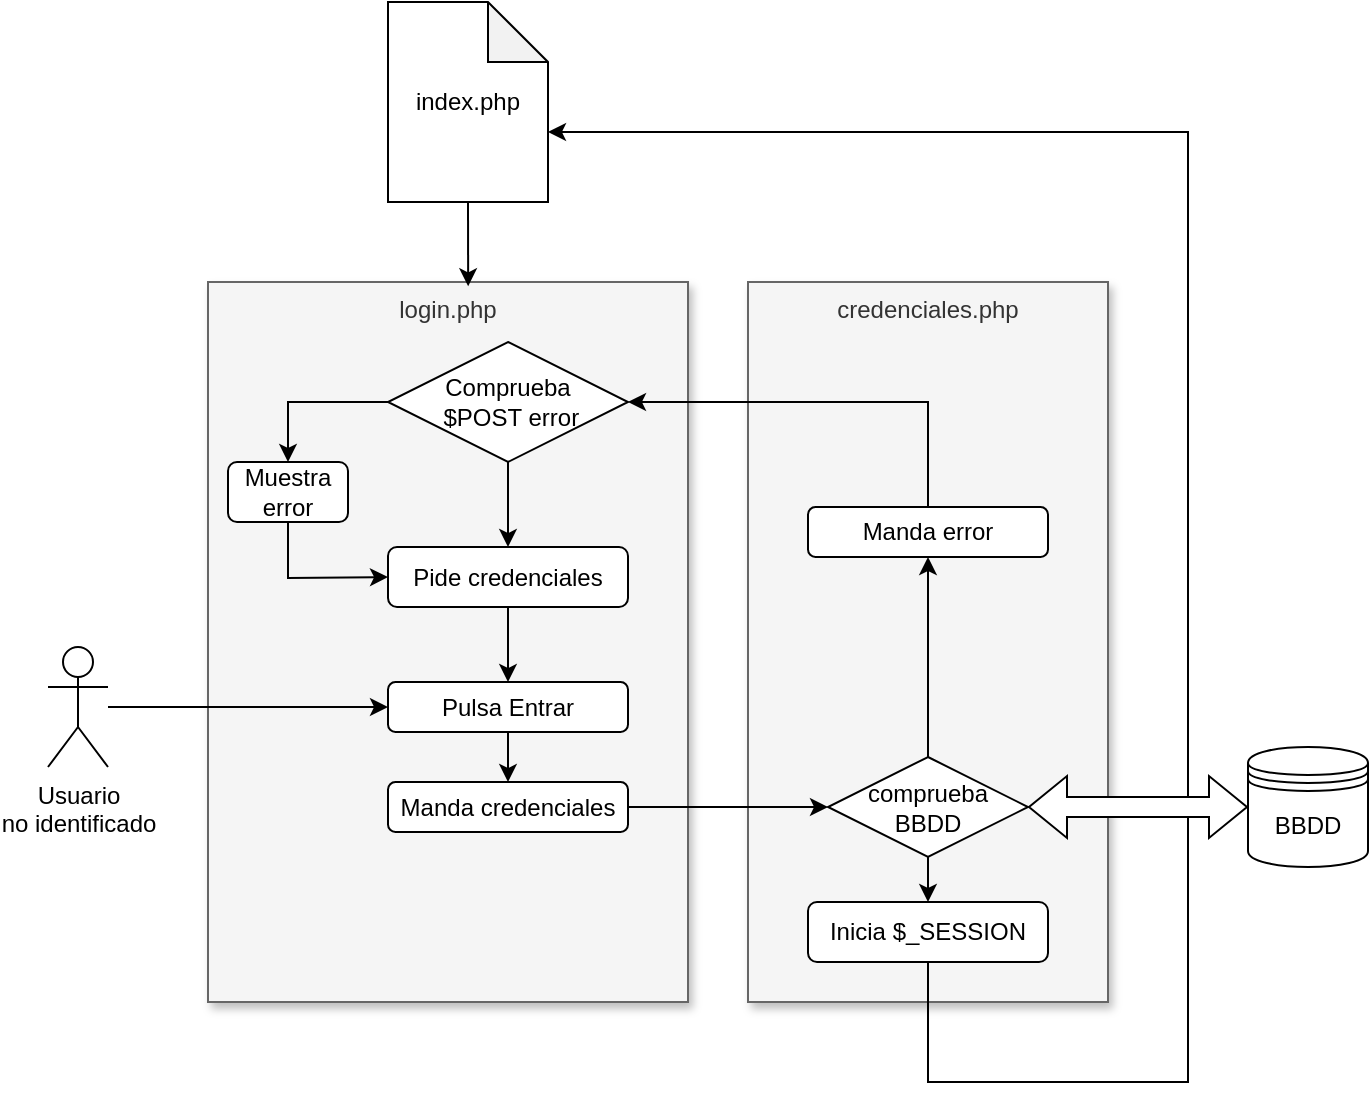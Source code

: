 <mxfile version="26.1.0">
  <diagram name="Página-1" id="NNLzbwMNJ9crx5YOQqln">
    <mxGraphModel dx="1410" dy="752" grid="1" gridSize="10" guides="1" tooltips="1" connect="1" arrows="1" fold="1" page="1" pageScale="1" pageWidth="827" pageHeight="1169" math="0" shadow="0">
      <root>
        <mxCell id="0" />
        <mxCell id="1" parent="0" />
        <mxCell id="Lp8KJfEKuTA1DhdcgpUj-34" value="credenciales.php" style="rounded=0;whiteSpace=wrap;html=1;verticalAlign=top;fillColor=#f5f5f5;fontColor=#333333;strokeColor=#666666;shadow=1;" vertex="1" parent="1">
          <mxGeometry x="400" y="140" width="180" height="360" as="geometry" />
        </mxCell>
        <mxCell id="Lp8KJfEKuTA1DhdcgpUj-1" value="Usuario&lt;div&gt;no identificado&lt;/div&gt;" style="shape=umlActor;verticalLabelPosition=bottom;verticalAlign=top;html=1;outlineConnect=0;" vertex="1" parent="1">
          <mxGeometry x="50" y="322.5" width="30" height="60" as="geometry" />
        </mxCell>
        <mxCell id="Lp8KJfEKuTA1DhdcgpUj-5" value="login.php" style="rounded=0;whiteSpace=wrap;html=1;verticalAlign=top;fillColor=#f5f5f5;fontColor=#333333;strokeColor=#666666;shadow=1;" vertex="1" parent="1">
          <mxGeometry x="130" y="140" width="240" height="360" as="geometry" />
        </mxCell>
        <mxCell id="Lp8KJfEKuTA1DhdcgpUj-7" value="Pide credenciales" style="rounded=1;whiteSpace=wrap;html=1;" vertex="1" parent="1">
          <mxGeometry x="220" y="272.5" width="120" height="30" as="geometry" />
        </mxCell>
        <mxCell id="Lp8KJfEKuTA1DhdcgpUj-8" value="comprueba&lt;div&gt;BBDD&lt;/div&gt;" style="rhombus;whiteSpace=wrap;html=1;" vertex="1" parent="1">
          <mxGeometry x="440" y="377.5" width="100" height="50" as="geometry" />
        </mxCell>
        <mxCell id="Lp8KJfEKuTA1DhdcgpUj-13" value="index.php" style="shape=note;whiteSpace=wrap;html=1;backgroundOutline=1;darkOpacity=0.05;" vertex="1" parent="1">
          <mxGeometry x="220" width="80" height="100" as="geometry" />
        </mxCell>
        <mxCell id="Lp8KJfEKuTA1DhdcgpUj-19" value="Comprueba&lt;div&gt;&amp;nbsp;$POST e&lt;span style=&quot;background-color: transparent; color: light-dark(rgb(0, 0, 0), rgb(255, 255, 255));&quot;&gt;rror&lt;/span&gt;&lt;/div&gt;" style="rhombus;whiteSpace=wrap;html=1;" vertex="1" parent="1">
          <mxGeometry x="220" y="170" width="120" height="60" as="geometry" />
        </mxCell>
        <mxCell id="Lp8KJfEKuTA1DhdcgpUj-25" value="Pulsa Entrar" style="rounded=1;whiteSpace=wrap;html=1;" vertex="1" parent="1">
          <mxGeometry x="220" y="340" width="120" height="25" as="geometry" />
        </mxCell>
        <mxCell id="Lp8KJfEKuTA1DhdcgpUj-30" value="" style="endArrow=classic;html=1;rounded=0;exitX=0.5;exitY=1;exitDx=0;exitDy=0;exitPerimeter=0;entryX=0.542;entryY=0.006;entryDx=0;entryDy=0;entryPerimeter=0;" edge="1" parent="1" source="Lp8KJfEKuTA1DhdcgpUj-13" target="Lp8KJfEKuTA1DhdcgpUj-5">
          <mxGeometry width="50" height="50" relative="1" as="geometry">
            <mxPoint x="270" y="310" as="sourcePoint" />
            <mxPoint x="320" y="260" as="targetPoint" />
          </mxGeometry>
        </mxCell>
        <mxCell id="Lp8KJfEKuTA1DhdcgpUj-31" value="" style="endArrow=classic;html=1;rounded=0;entryX=0;entryY=0.5;entryDx=0;entryDy=0;" edge="1" parent="1" source="Lp8KJfEKuTA1DhdcgpUj-1" target="Lp8KJfEKuTA1DhdcgpUj-25">
          <mxGeometry width="50" height="50" relative="1" as="geometry">
            <mxPoint x="270" y="310" as="sourcePoint" />
            <mxPoint x="320" y="260" as="targetPoint" />
          </mxGeometry>
        </mxCell>
        <mxCell id="Lp8KJfEKuTA1DhdcgpUj-32" value="" style="endArrow=classic;html=1;rounded=0;exitX=0.5;exitY=1;exitDx=0;exitDy=0;entryX=0.5;entryY=0;entryDx=0;entryDy=0;" edge="1" parent="1" source="Lp8KJfEKuTA1DhdcgpUj-7" target="Lp8KJfEKuTA1DhdcgpUj-25">
          <mxGeometry width="50" height="50" relative="1" as="geometry">
            <mxPoint x="270" y="310" as="sourcePoint" />
            <mxPoint x="320" y="260" as="targetPoint" />
          </mxGeometry>
        </mxCell>
        <mxCell id="Lp8KJfEKuTA1DhdcgpUj-33" value="Manda credenciales" style="rounded=1;whiteSpace=wrap;html=1;" vertex="1" parent="1">
          <mxGeometry x="220" y="390" width="120" height="25" as="geometry" />
        </mxCell>
        <mxCell id="Lp8KJfEKuTA1DhdcgpUj-35" value="Inicia $_SESSION" style="rounded=1;whiteSpace=wrap;html=1;" vertex="1" parent="1">
          <mxGeometry x="430" y="450" width="120" height="30" as="geometry" />
        </mxCell>
        <mxCell id="Lp8KJfEKuTA1DhdcgpUj-36" value="Manda error" style="rounded=1;whiteSpace=wrap;html=1;" vertex="1" parent="1">
          <mxGeometry x="430" y="252.5" width="120" height="25" as="geometry" />
        </mxCell>
        <mxCell id="Lp8KJfEKuTA1DhdcgpUj-37" value="" style="endArrow=classic;html=1;rounded=0;entryX=0.5;entryY=1;entryDx=0;entryDy=0;exitX=0.5;exitY=0;exitDx=0;exitDy=0;" edge="1" parent="1" source="Lp8KJfEKuTA1DhdcgpUj-8" target="Lp8KJfEKuTA1DhdcgpUj-36">
          <mxGeometry width="50" height="50" relative="1" as="geometry">
            <mxPoint x="270" y="310" as="sourcePoint" />
            <mxPoint x="320" y="260" as="targetPoint" />
          </mxGeometry>
        </mxCell>
        <mxCell id="Lp8KJfEKuTA1DhdcgpUj-38" value="" style="endArrow=classic;html=1;rounded=0;exitX=0.5;exitY=0;exitDx=0;exitDy=0;entryX=1;entryY=0.5;entryDx=0;entryDy=0;" edge="1" parent="1" source="Lp8KJfEKuTA1DhdcgpUj-36" target="Lp8KJfEKuTA1DhdcgpUj-19">
          <mxGeometry width="50" height="50" relative="1" as="geometry">
            <mxPoint x="270" y="310" as="sourcePoint" />
            <mxPoint x="320" y="260" as="targetPoint" />
            <Array as="points">
              <mxPoint x="490" y="200" />
            </Array>
          </mxGeometry>
        </mxCell>
        <mxCell id="Lp8KJfEKuTA1DhdcgpUj-39" value="" style="endArrow=classic;html=1;rounded=0;exitX=0.625;exitY=0.25;exitDx=0;exitDy=0;exitPerimeter=0;entryX=0.5;entryY=0;entryDx=0;entryDy=0;" edge="1" parent="1" source="Lp8KJfEKuTA1DhdcgpUj-5" target="Lp8KJfEKuTA1DhdcgpUj-7">
          <mxGeometry width="50" height="50" relative="1" as="geometry">
            <mxPoint x="690" y="340" as="sourcePoint" />
            <mxPoint x="730" y="300" as="targetPoint" />
          </mxGeometry>
        </mxCell>
        <mxCell id="Lp8KJfEKuTA1DhdcgpUj-40" value="Muestra&lt;div&gt;error&lt;/div&gt;" style="rounded=1;whiteSpace=wrap;html=1;" vertex="1" parent="1">
          <mxGeometry x="140" y="230" width="60" height="30" as="geometry" />
        </mxCell>
        <mxCell id="Lp8KJfEKuTA1DhdcgpUj-41" value="" style="endArrow=classic;html=1;rounded=0;exitX=0.5;exitY=1;exitDx=0;exitDy=0;entryX=0.5;entryY=0;entryDx=0;entryDy=0;" edge="1" parent="1" source="Lp8KJfEKuTA1DhdcgpUj-25" target="Lp8KJfEKuTA1DhdcgpUj-33">
          <mxGeometry width="50" height="50" relative="1" as="geometry">
            <mxPoint x="270" y="310" as="sourcePoint" />
            <mxPoint x="320" y="260" as="targetPoint" />
          </mxGeometry>
        </mxCell>
        <mxCell id="Lp8KJfEKuTA1DhdcgpUj-42" value="" style="endArrow=classic;html=1;rounded=0;exitX=1;exitY=0.5;exitDx=0;exitDy=0;entryX=0;entryY=0.5;entryDx=0;entryDy=0;" edge="1" parent="1" source="Lp8KJfEKuTA1DhdcgpUj-33" target="Lp8KJfEKuTA1DhdcgpUj-8">
          <mxGeometry width="50" height="50" relative="1" as="geometry">
            <mxPoint x="270" y="310" as="sourcePoint" />
            <mxPoint x="320" y="260" as="targetPoint" />
          </mxGeometry>
        </mxCell>
        <mxCell id="Lp8KJfEKuTA1DhdcgpUj-43" value="" style="endArrow=classic;html=1;rounded=0;exitX=0.5;exitY=1;exitDx=0;exitDy=0;entryX=0.5;entryY=0;entryDx=0;entryDy=0;" edge="1" parent="1" source="Lp8KJfEKuTA1DhdcgpUj-8" target="Lp8KJfEKuTA1DhdcgpUj-35">
          <mxGeometry width="50" height="50" relative="1" as="geometry">
            <mxPoint x="270" y="310" as="sourcePoint" />
            <mxPoint x="320" y="260" as="targetPoint" />
          </mxGeometry>
        </mxCell>
        <mxCell id="Lp8KJfEKuTA1DhdcgpUj-44" value="" style="endArrow=classic;html=1;rounded=0;exitX=0;exitY=0.5;exitDx=0;exitDy=0;entryX=0.5;entryY=0;entryDx=0;entryDy=0;" edge="1" parent="1" source="Lp8KJfEKuTA1DhdcgpUj-19" target="Lp8KJfEKuTA1DhdcgpUj-40">
          <mxGeometry width="50" height="50" relative="1" as="geometry">
            <mxPoint x="270" y="310" as="sourcePoint" />
            <mxPoint x="320" y="260" as="targetPoint" />
            <Array as="points">
              <mxPoint x="170" y="200" />
            </Array>
          </mxGeometry>
        </mxCell>
        <mxCell id="Lp8KJfEKuTA1DhdcgpUj-45" value="" style="endArrow=classic;html=1;rounded=0;exitX=0.5;exitY=1;exitDx=0;exitDy=0;entryX=0;entryY=0.5;entryDx=0;entryDy=0;" edge="1" parent="1" source="Lp8KJfEKuTA1DhdcgpUj-40" target="Lp8KJfEKuTA1DhdcgpUj-7">
          <mxGeometry width="50" height="50" relative="1" as="geometry">
            <mxPoint x="270" y="310" as="sourcePoint" />
            <mxPoint x="320" y="260" as="targetPoint" />
            <Array as="points">
              <mxPoint x="170" y="288" />
            </Array>
          </mxGeometry>
        </mxCell>
        <mxCell id="Lp8KJfEKuTA1DhdcgpUj-46" value="" style="endArrow=classic;html=1;rounded=0;exitX=0.5;exitY=1;exitDx=0;exitDy=0;entryX=0;entryY=0;entryDx=80;entryDy=65;entryPerimeter=0;" edge="1" parent="1" source="Lp8KJfEKuTA1DhdcgpUj-35" target="Lp8KJfEKuTA1DhdcgpUj-13">
          <mxGeometry width="50" height="50" relative="1" as="geometry">
            <mxPoint x="270" y="310" as="sourcePoint" />
            <mxPoint x="320" y="260" as="targetPoint" />
            <Array as="points">
              <mxPoint x="490" y="540" />
              <mxPoint x="620" y="540" />
              <mxPoint x="620" y="65" />
            </Array>
          </mxGeometry>
        </mxCell>
        <mxCell id="Lp8KJfEKuTA1DhdcgpUj-48" value="BBDD" style="shape=datastore;whiteSpace=wrap;html=1;" vertex="1" parent="1">
          <mxGeometry x="650" y="372.5" width="60" height="60" as="geometry" />
        </mxCell>
        <mxCell id="Lp8KJfEKuTA1DhdcgpUj-49" value="" style="shape=flexArrow;endArrow=classic;startArrow=classic;html=1;rounded=0;entryX=0;entryY=0.5;entryDx=0;entryDy=0;exitX=1;exitY=0.5;exitDx=0;exitDy=0;fillColor=default;" edge="1" parent="1" source="Lp8KJfEKuTA1DhdcgpUj-8" target="Lp8KJfEKuTA1DhdcgpUj-48">
          <mxGeometry width="100" height="100" relative="1" as="geometry">
            <mxPoint x="240" y="340" as="sourcePoint" />
            <mxPoint x="340" y="240" as="targetPoint" />
          </mxGeometry>
        </mxCell>
      </root>
    </mxGraphModel>
  </diagram>
</mxfile>
